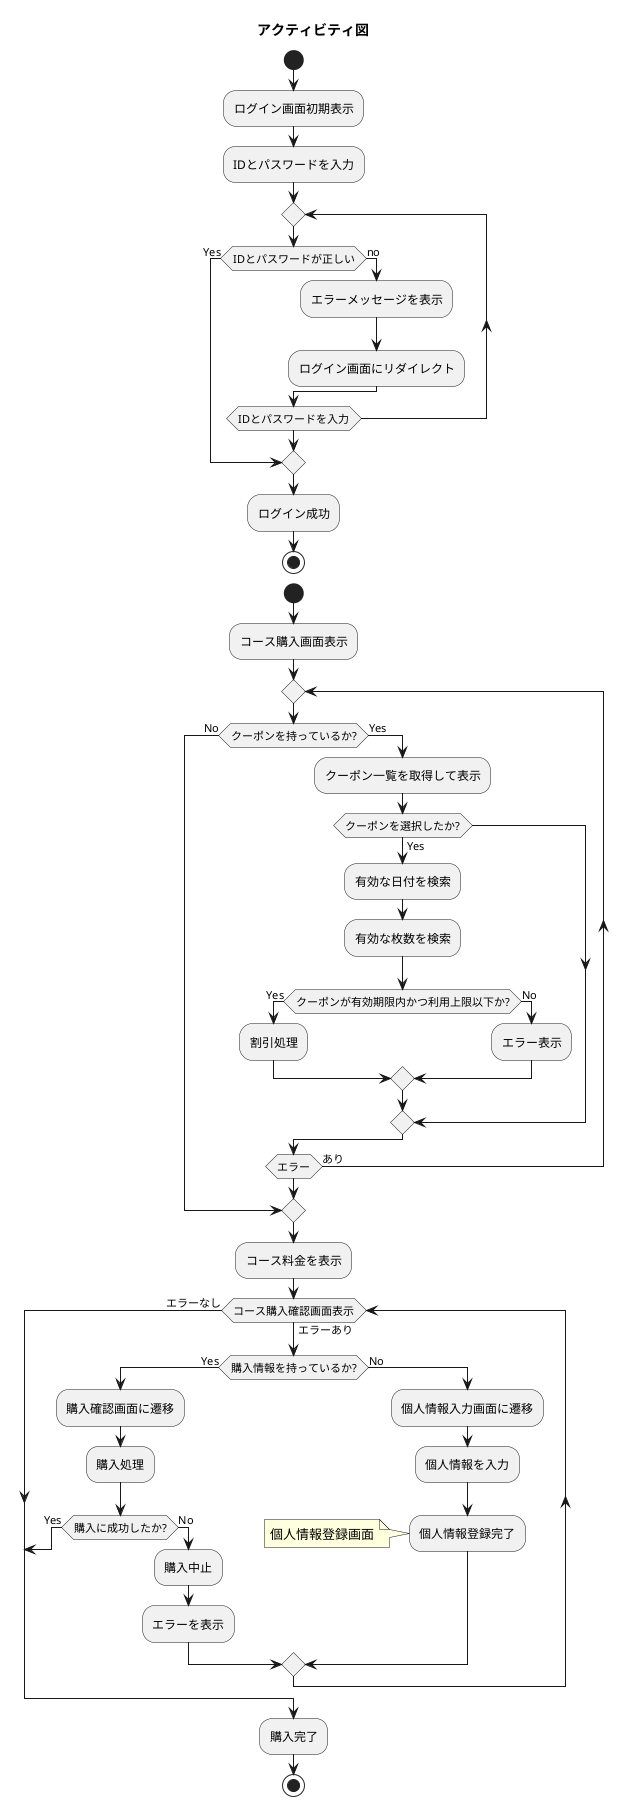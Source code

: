 @startuml アクティビティ図
title アクティビティ図
start

:ログイン画面初期表示;
:IDとパスワードを入力;

repeat
    if (IDとパスワードが正しい) Then (Yes)
        break
    else (no)
        :エラーメッセージを表示;
        :ログイン画面にリダイレクト;
    endif
repeat while (IDとパスワードを入力)

:ログイン成功;

stop

start

:コース購入画面表示;
repeat
    if (クーポンを持っているか?) then (No)
        break
    else (Yes)
        :クーポン一覧を取得して表示;
        if (クーポンを選択したか?) then (Yes)
            :有効な日付を検索;
            :有効な枚数を検索;
            if (クーポンが有効期限内かつ利用上限以下か?) then (Yes)
                :割引処理;
            else (No)
                :エラー表示;
            endif
        endif
    endif

repeat while (エラー) is (あり)

:コース料金を表示;

while (コース購入確認画面表示) is (エラーあり)
    if (購入情報を持っているか?) then (Yes)
        :購入確認画面に遷移;
        :購入処理;
        if (購入に成功したか?) then (Yes)
            break
        else (No)
            :購入中止;
            :エラーを表示;
        endif
    else (No)
        :個人情報入力画面に遷移;
        :個人情報を入力;
        :個人情報登録完了;
        note  left
            個人情報登録画面
        end note
    endif
endwhile (エラーなし)

:購入完了;

stop
@enduml